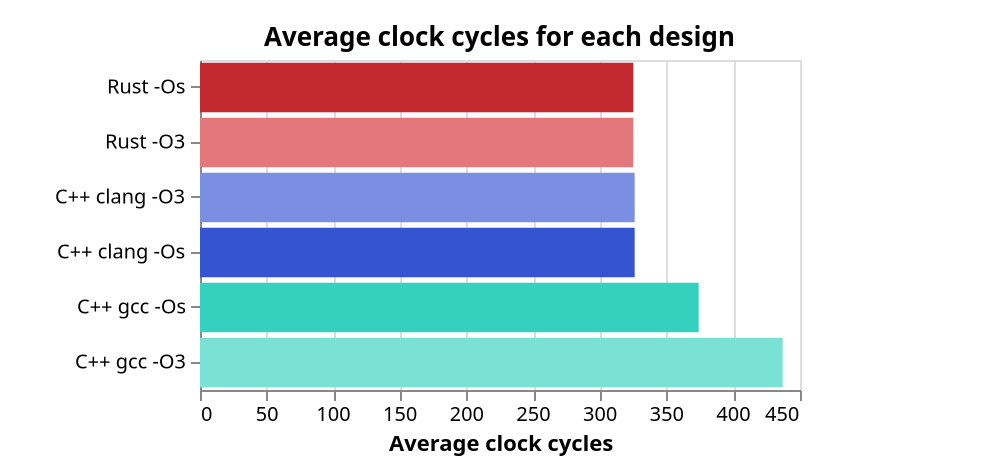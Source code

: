{
  "$schema": "https://vega.github.io/schema/vega-lite/v5.json",
  "title": "Average clock cycles for each design",
  "data": {
    "values":
    [
      {
        "Logic blocks": 1945,
        "Flip-flops": 626,
        "RAM blocks": 0,
        "trueDualPortBlockRam": 0,
        "Multipliers": 0,
        "otherBlocks": 0,
        "Area": 2571,
        "Maximum frequency (MHz)": 83.12551879882812,
        "Average clock cycles": 325,
        "id": "md5_rust_size",
        "Setup": "Rust -Os",
        "Scenario": "Rust",
        "compilerSetup": "rust -Os",
        "Implementation": "Rust",
        "Function": "md5",
        "Compiler": "Rust",
        "Optimized for": "size",
        "Optimization flag": "-Os",
        "Language": "Rust",
        "Idiomatic": "false",
        "From crates.io": "false",
        "color": "#C1292E"
      },
      {
        "Logic blocks": 1997,
        "Flip-flops": 626,
        "RAM blocks": 0,
        "trueDualPortBlockRam": 0,
        "Multipliers": 0,
        "otherBlocks": 0,
        "Area": 2623,
        "Maximum frequency (MHz)": 84.75294494628906,
        "Average clock cycles": 325,
        "id": "md5_rust_speed",
        "Setup": "Rust -O3",
        "Scenario": "Rust",
        "compilerSetup": "rust -O3",
        "Implementation": "Rust",
        "Function": "md5",
        "Compiler": "Rust",
        "Optimized for": "speed",
        "Optimization flag": "-O3",
        "Language": "Rust",
        "Idiomatic": "false",
        "From crates.io": "false",
        "color": "#E2787C"
      },
      {
        "Logic blocks": 2043,
        "Flip-flops": 556,
        "RAM blocks": 0,
        "trueDualPortBlockRam": 0,
        "Multipliers": 0,
        "otherBlocks": 0,
        "Area": 2599,
        "Maximum frequency (MHz)": 91.81050109863281,
        "Average clock cycles": 326,
        "id": "md5_clang_speed",
        "Setup": "C++ clang -O3",
        "Scenario": "C++ clang",
        "compilerSetup": "clang -O3",
        "Implementation": "C++",
        "Function": "md5",
        "Compiler": "Clang",
        "Optimized for": "speed",
        "Optimization flag": "-O3",
        "Language": "C++",
        "Idiomatic": "false",
        "From crates.io": "false",
        "color": "#7A8FE1"
      },
      {
        "Logic blocks": 2613,
        "Flip-flops": 765,
        "RAM blocks": 0,
        "trueDualPortBlockRam": 0,
        "Multipliers": 0,
        "otherBlocks": 0,
        "Area": 3378,
        "Maximum frequency (MHz)": 103.2844467163086,
        "Average clock cycles": 437,
        "id": "md5_gcc_speed",
        "Setup": "C++ gcc -O3",
        "Scenario": "C++ gcc",
        "compilerSetup": "gcc -O3",
        "Implementation": "C++",
        "Function": "md5",
        "Compiler": "GCC",
        "Optimized for": "speed",
        "Optimization flag": "-O3",
        "Language": "C++",
        "Idiomatic": "false",
        "From crates.io": "false",
        "color": "#7AE1D5"
      },
      {
        "Logic blocks": 2043,
        "Flip-flops": 556,
        "RAM blocks": 0,
        "trueDualPortBlockRam": 0,
        "Multipliers": 0,
        "otherBlocks": 0,
        "Area": 2599,
        "Maximum frequency (MHz)": 91.81050109863281,
        "Average clock cycles": 326,
        "id": "md5_clang_size",
        "Setup": "C++ clang -Os",
        "Scenario": "C++ clang",
        "compilerSetup": "clang -Os",
        "Implementation": "C++",
        "Function": "md5",
        "Compiler": "Clang",
        "Optimized for": "size",
        "Optimization flag": "-Os",
        "Language": "C++",
        "Idiomatic": "false",
        "From crates.io": "false",
        "color": "#3454D1"
      },
      {
        "Logic blocks": 1961,
        "Flip-flops": 599,
        "RAM blocks": 0,
        "trueDualPortBlockRam": 0,
        "Multipliers": 0,
        "otherBlocks": 0,
        "Area": 2560,
        "Maximum frequency (MHz)": 91.47457122802734,
        "Average clock cycles": 374,
        "id": "md5_gcc_size",
        "Setup": "C++ gcc -Os",
        "Scenario": "C++ gcc",
        "compilerSetup": "gcc -Os",
        "Implementation": "C++",
        "Function": "md5",
        "Compiler": "GCC",
        "Optimized for": "size",
        "Optimization flag": "-Os",
        "Language": "C++",
        "Idiomatic": "false",
        "From crates.io": "false",
        "color": "#34D1BF"
      }
    ]
  },

  "autosize": "none",
  "padding": { "left": 100, "top": 30, "right": 100, "bottom": 40 },
  "width": 300,
  "height": 165,
  "mark": {
    "type": "bar",
    "tooltip": true,
    "stroke": "black"
  },
  "encoding": {
    "y": {
      "field": "Setup",
      "title": null,
      "sort": "x"
    },
    "x": {
      "field": "Average clock cycles",
      "type": "quantitative"
    },
    "color": {
      "legend": null,
      "field": "color",
      "type": "nominal",
      "scale": {
        "range": {
          "field": "color"
        }
      }
    },
    "tooltip": [
      {
        "field": "Average clock cycles",
        "type": "quantitative"
      },
      {
        "field": "Compiler"
      },
      {
        "field": "Optimized for"
      }
    ],
    "strokeWidth": {
      "condition": [
        {
          "param": "hover",
          "empty": false,
          "value": 0.5
        }
      ],
      "value": 0
    }
  },
  "params": [
    {
      "name": "hover",
      "select": {
        "type": "point",
        "on": "mouseover"
      }
    }
  ]
}
